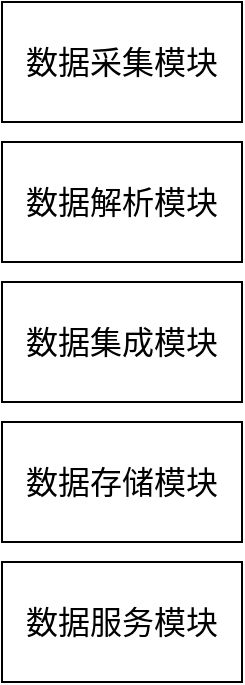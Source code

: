 <mxfile version="24.8.3">
  <diagram name="第 1 页" id="WX9BByKLFPnlsHB8xhRr">
    <mxGraphModel dx="1434" dy="866" grid="1" gridSize="10" guides="1" tooltips="1" connect="1" arrows="1" fold="1" page="1" pageScale="1" pageWidth="827" pageHeight="1169" math="0" shadow="0">
      <root>
        <mxCell id="0" />
        <mxCell id="1" parent="0" />
        <mxCell id="NEHlL95j2vhgicyCvUHz-1" value="数据采集模块" style="rounded=0;whiteSpace=wrap;html=1;fontSize=16;" vertex="1" parent="1">
          <mxGeometry x="370" y="230" width="120" height="60" as="geometry" />
        </mxCell>
        <mxCell id="NEHlL95j2vhgicyCvUHz-2" value="数据存储模块" style="rounded=0;whiteSpace=wrap;html=1;fontSize=16;" vertex="1" parent="1">
          <mxGeometry x="370" y="440" width="120" height="60" as="geometry" />
        </mxCell>
        <mxCell id="NEHlL95j2vhgicyCvUHz-3" value="数据解析模块" style="rounded=0;whiteSpace=wrap;html=1;fontSize=16;" vertex="1" parent="1">
          <mxGeometry x="370" y="300" width="120" height="60" as="geometry" />
        </mxCell>
        <mxCell id="NEHlL95j2vhgicyCvUHz-4" value="数据集成模块" style="rounded=0;whiteSpace=wrap;html=1;fontSize=16;" vertex="1" parent="1">
          <mxGeometry x="370" y="370" width="120" height="60" as="geometry" />
        </mxCell>
        <mxCell id="NEHlL95j2vhgicyCvUHz-5" value="数据服务模块" style="rounded=0;whiteSpace=wrap;html=1;fontSize=16;" vertex="1" parent="1">
          <mxGeometry x="370" y="510" width="120" height="60" as="geometry" />
        </mxCell>
      </root>
    </mxGraphModel>
  </diagram>
</mxfile>
